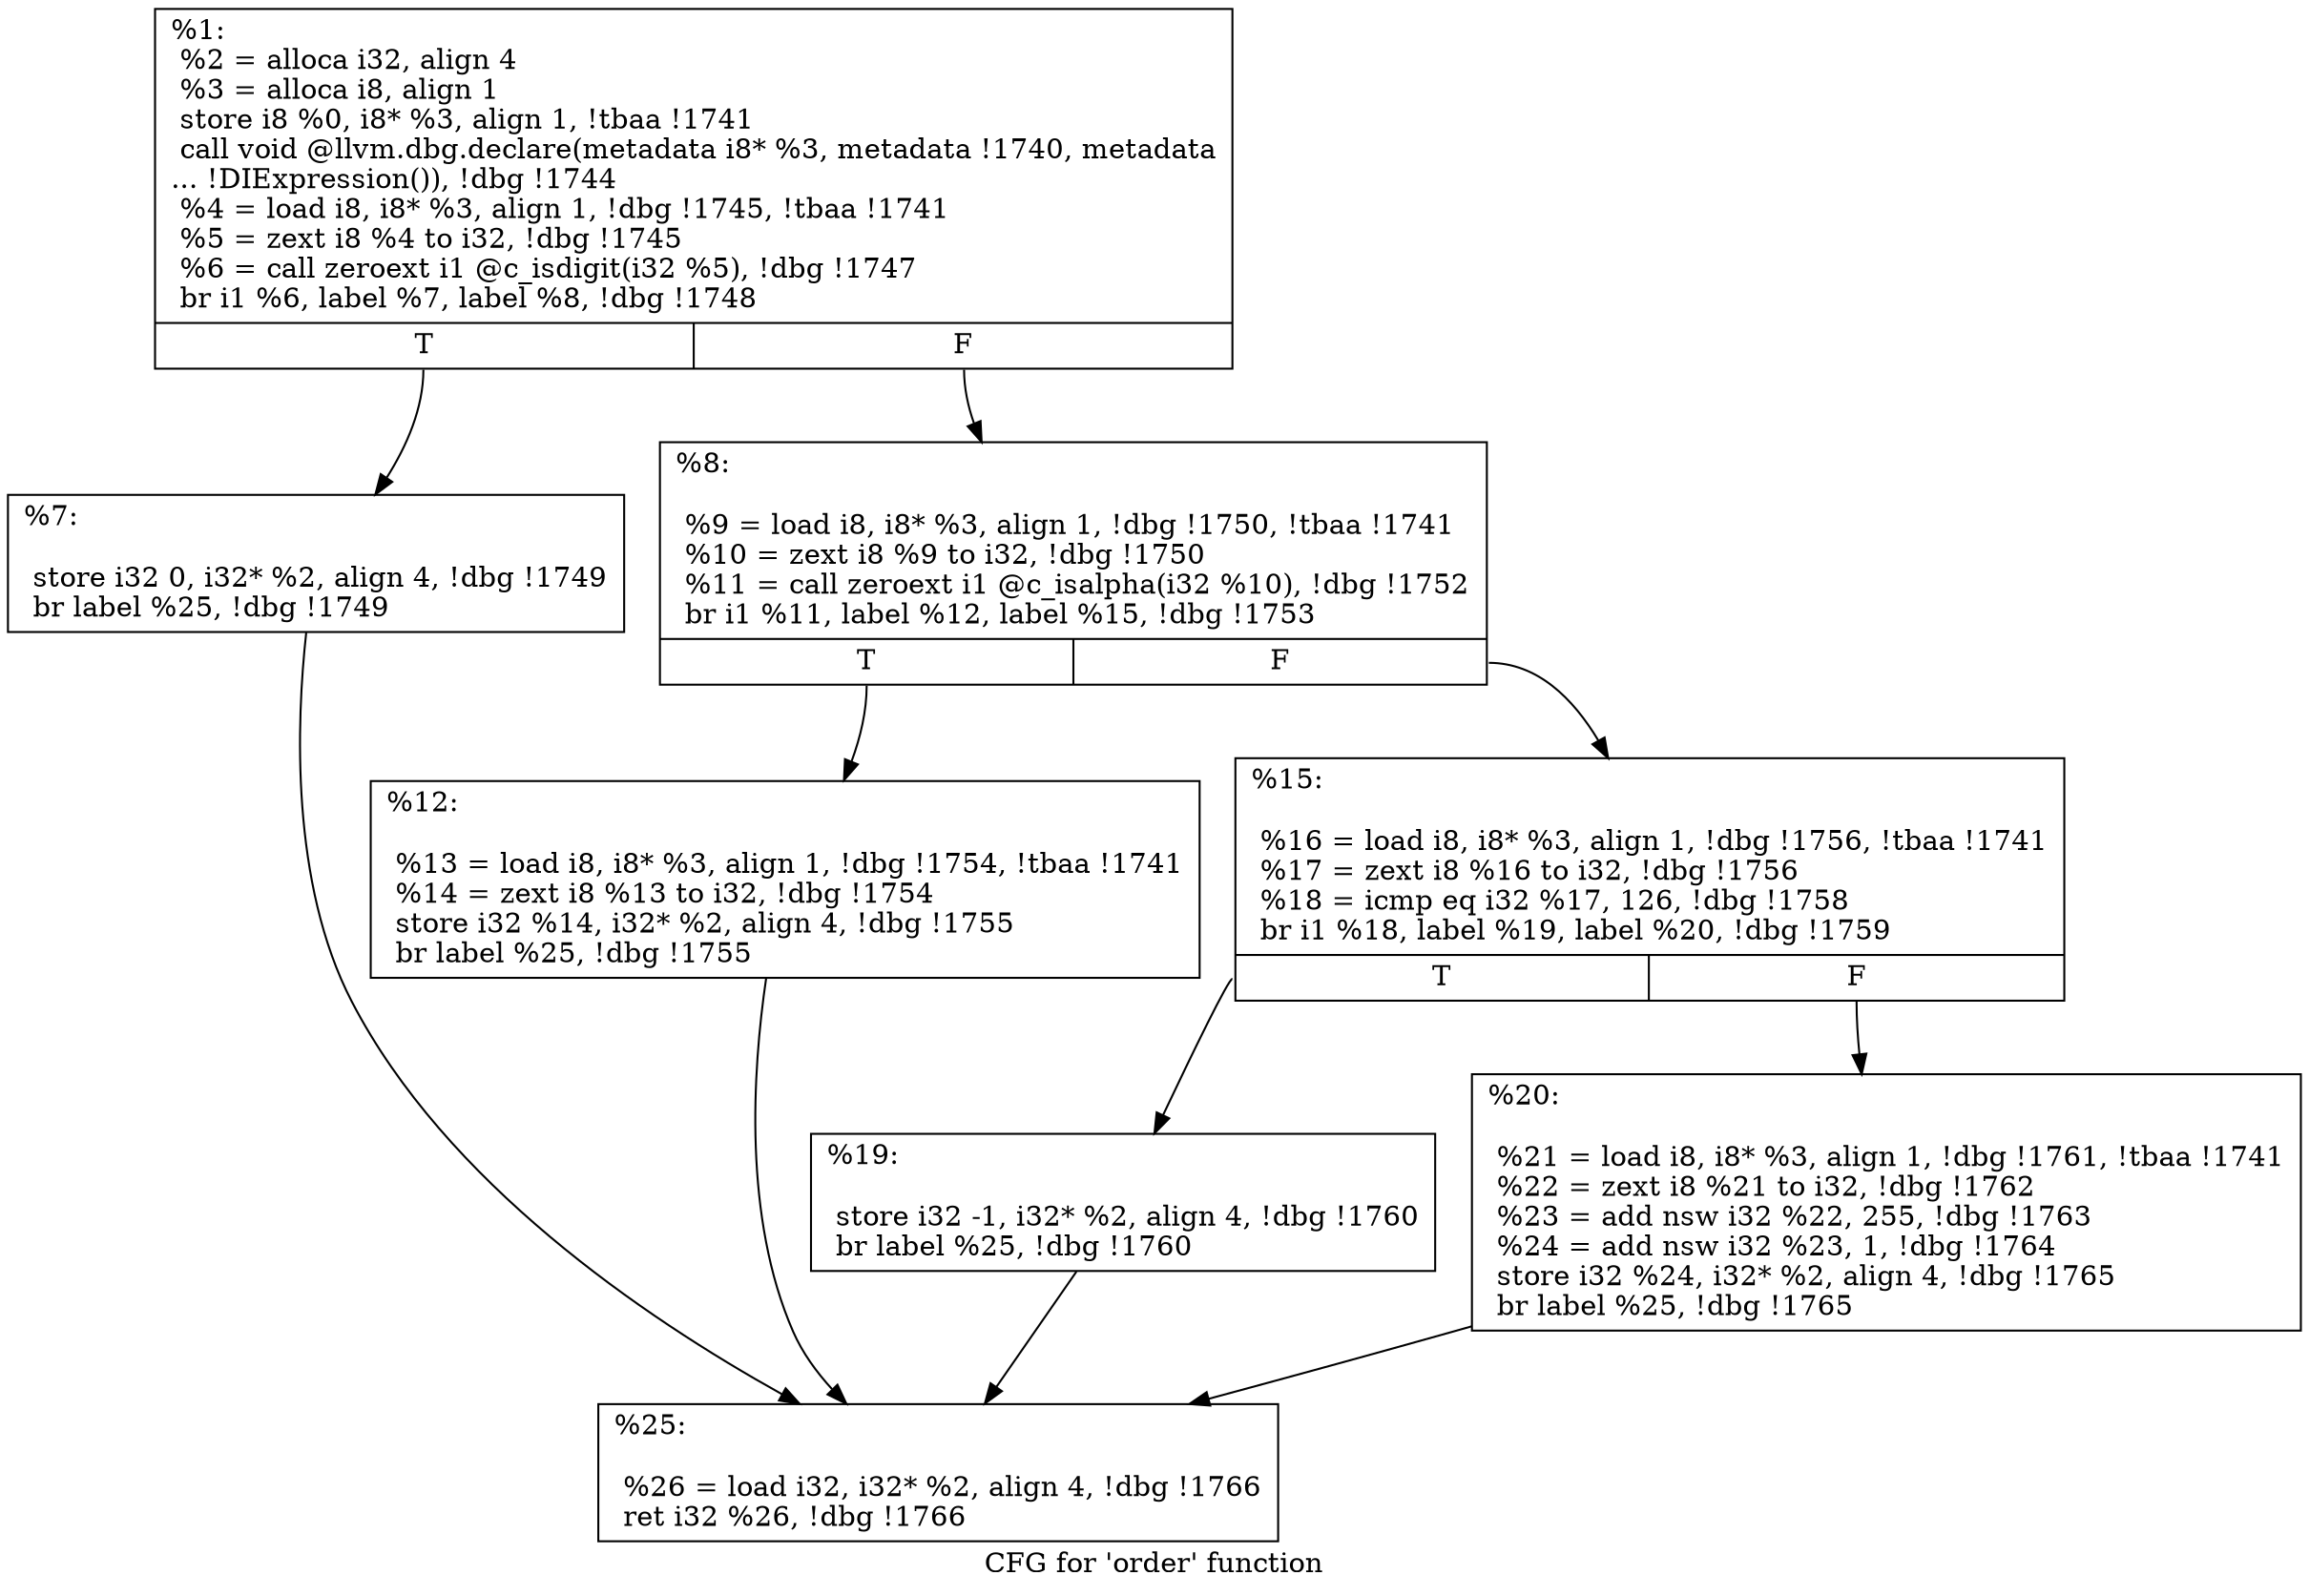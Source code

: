 digraph "CFG for 'order' function" {
	label="CFG for 'order' function";

	Node0x1edb050 [shape=record,label="{%1:\l  %2 = alloca i32, align 4\l  %3 = alloca i8, align 1\l  store i8 %0, i8* %3, align 1, !tbaa !1741\l  call void @llvm.dbg.declare(metadata i8* %3, metadata !1740, metadata\l... !DIExpression()), !dbg !1744\l  %4 = load i8, i8* %3, align 1, !dbg !1745, !tbaa !1741\l  %5 = zext i8 %4 to i32, !dbg !1745\l  %6 = call zeroext i1 @c_isdigit(i32 %5), !dbg !1747\l  br i1 %6, label %7, label %8, !dbg !1748\l|{<s0>T|<s1>F}}"];
	Node0x1edb050:s0 -> Node0x1edb0a0;
	Node0x1edb050:s1 -> Node0x1edb0f0;
	Node0x1edb0a0 [shape=record,label="{%7:\l\l  store i32 0, i32* %2, align 4, !dbg !1749\l  br label %25, !dbg !1749\l}"];
	Node0x1edb0a0 -> Node0x1edb280;
	Node0x1edb0f0 [shape=record,label="{%8:\l\l  %9 = load i8, i8* %3, align 1, !dbg !1750, !tbaa !1741\l  %10 = zext i8 %9 to i32, !dbg !1750\l  %11 = call zeroext i1 @c_isalpha(i32 %10), !dbg !1752\l  br i1 %11, label %12, label %15, !dbg !1753\l|{<s0>T|<s1>F}}"];
	Node0x1edb0f0:s0 -> Node0x1edb140;
	Node0x1edb0f0:s1 -> Node0x1edb190;
	Node0x1edb140 [shape=record,label="{%12:\l\l  %13 = load i8, i8* %3, align 1, !dbg !1754, !tbaa !1741\l  %14 = zext i8 %13 to i32, !dbg !1754\l  store i32 %14, i32* %2, align 4, !dbg !1755\l  br label %25, !dbg !1755\l}"];
	Node0x1edb140 -> Node0x1edb280;
	Node0x1edb190 [shape=record,label="{%15:\l\l  %16 = load i8, i8* %3, align 1, !dbg !1756, !tbaa !1741\l  %17 = zext i8 %16 to i32, !dbg !1756\l  %18 = icmp eq i32 %17, 126, !dbg !1758\l  br i1 %18, label %19, label %20, !dbg !1759\l|{<s0>T|<s1>F}}"];
	Node0x1edb190:s0 -> Node0x1edb1e0;
	Node0x1edb190:s1 -> Node0x1edb230;
	Node0x1edb1e0 [shape=record,label="{%19:\l\l  store i32 -1, i32* %2, align 4, !dbg !1760\l  br label %25, !dbg !1760\l}"];
	Node0x1edb1e0 -> Node0x1edb280;
	Node0x1edb230 [shape=record,label="{%20:\l\l  %21 = load i8, i8* %3, align 1, !dbg !1761, !tbaa !1741\l  %22 = zext i8 %21 to i32, !dbg !1762\l  %23 = add nsw i32 %22, 255, !dbg !1763\l  %24 = add nsw i32 %23, 1, !dbg !1764\l  store i32 %24, i32* %2, align 4, !dbg !1765\l  br label %25, !dbg !1765\l}"];
	Node0x1edb230 -> Node0x1edb280;
	Node0x1edb280 [shape=record,label="{%25:\l\l  %26 = load i32, i32* %2, align 4, !dbg !1766\l  ret i32 %26, !dbg !1766\l}"];
}
